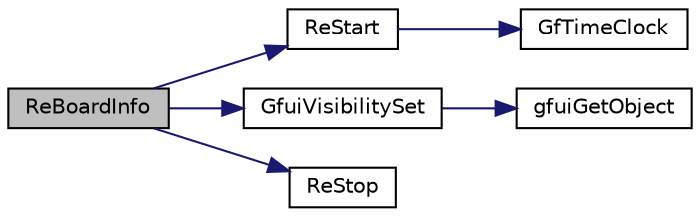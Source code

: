 digraph "ReBoardInfo"
{
  edge [fontname="Helvetica",fontsize="10",labelfontname="Helvetica",labelfontsize="10"];
  node [fontname="Helvetica",fontsize="10",shape=record];
  rankdir="LR";
  Node1 [label="ReBoardInfo",height=0.2,width=0.4,color="black", fillcolor="grey75", style="filled", fontcolor="black"];
  Node1 -> Node2 [color="midnightblue",fontsize="10",style="solid",fontname="Helvetica"];
  Node2 [label="ReStart",height=0.2,width=0.4,color="black", fillcolor="white", style="filled",URL="$raceengine_8cpp.html#ab1f1ff64cfdd7f3c70e793afb9b0e3af"];
  Node2 -> Node3 [color="midnightblue",fontsize="10",style="solid",fontname="Helvetica"];
  Node3 [label="GfTimeClock",height=0.2,width=0.4,color="black", fillcolor="white", style="filled",URL="$os_8cpp.html#aa735d1d80d0c5f9b180b077193f32c3b",tooltip="Get the time in seconds. "];
  Node1 -> Node4 [color="midnightblue",fontsize="10",style="solid",fontname="Helvetica"];
  Node4 [label="GfuiVisibilitySet",height=0.2,width=0.4,color="black", fillcolor="white", style="filled",URL="$group__gui.html#ga54cdf60d97666c43dd2a16e4647a8309",tooltip="Set/unset the visibility attribute of an object. "];
  Node4 -> Node5 [color="midnightblue",fontsize="10",style="solid",fontname="Helvetica"];
  Node5 [label="gfuiGetObject",height=0.2,width=0.4,color="black", fillcolor="white", style="filled",URL="$guiobject_8cpp.html#a0ea204358545cb934b0d6427e49ce2a6"];
  Node1 -> Node6 [color="midnightblue",fontsize="10",style="solid",fontname="Helvetica"];
  Node6 [label="ReStop",height=0.2,width=0.4,color="black", fillcolor="white", style="filled",URL="$raceengine_8cpp.html#ace58129caa6b6ea9b7c13e4b89135725"];
}
